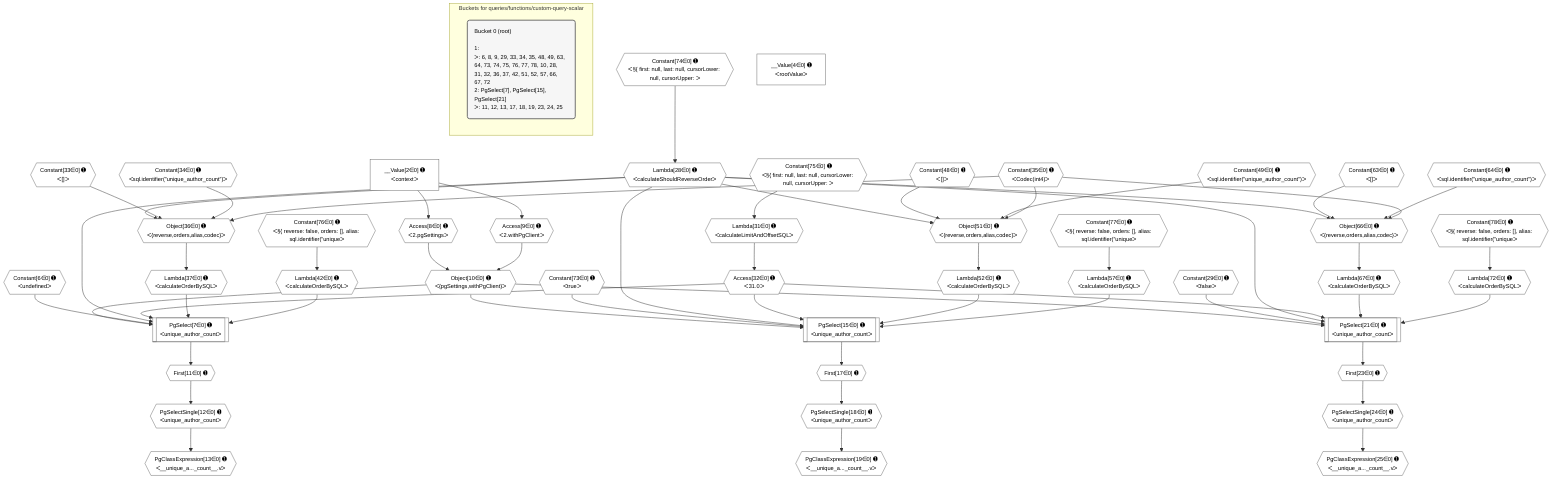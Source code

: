 %%{init: {'themeVariables': { 'fontSize': '12px'}}}%%
graph TD
    classDef path fill:#eee,stroke:#000,color:#000
    classDef plan fill:#fff,stroke-width:1px,color:#000
    classDef itemplan fill:#fff,stroke-width:2px,color:#000
    classDef unbatchedplan fill:#dff,stroke-width:1px,color:#000
    classDef sideeffectplan fill:#fcc,stroke-width:2px,color:#000
    classDef bucket fill:#f6f6f6,color:#000,stroke-width:2px,text-align:left


    %% plan dependencies
    PgSelect7[["PgSelect[7∈0] ➊<br />ᐸunique_author_countᐳ"]]:::plan
    Object10{{"Object[10∈0] ➊<br />ᐸ{pgSettings,withPgClient}ᐳ"}}:::plan
    Constant6{{"Constant[6∈0] ➊<br />ᐸundefinedᐳ"}}:::plan
    Lambda28{{"Lambda[28∈0] ➊<br />ᐸcalculateShouldReverseOrderᐳ"}}:::plan
    Access32{{"Access[32∈0] ➊<br />ᐸ31.0ᐳ"}}:::plan
    Lambda37{{"Lambda[37∈0] ➊<br />ᐸcalculateOrderBySQLᐳ"}}:::plan
    Lambda42{{"Lambda[42∈0] ➊<br />ᐸcalculateOrderBySQLᐳ"}}:::plan
    Object10 & Constant6 & Lambda28 & Access32 & Lambda37 & Lambda42 --> PgSelect7
    PgSelect15[["PgSelect[15∈0] ➊<br />ᐸunique_author_countᐳ"]]:::plan
    Constant73{{"Constant[73∈0] ➊<br />ᐸtrueᐳ"}}:::plan
    Lambda52{{"Lambda[52∈0] ➊<br />ᐸcalculateOrderBySQLᐳ"}}:::plan
    Lambda57{{"Lambda[57∈0] ➊<br />ᐸcalculateOrderBySQLᐳ"}}:::plan
    Object10 & Constant73 & Lambda28 & Access32 & Lambda52 & Lambda57 --> PgSelect15
    PgSelect21[["PgSelect[21∈0] ➊<br />ᐸunique_author_countᐳ"]]:::plan
    Constant29{{"Constant[29∈0] ➊<br />ᐸfalseᐳ"}}:::plan
    Lambda67{{"Lambda[67∈0] ➊<br />ᐸcalculateOrderBySQLᐳ"}}:::plan
    Lambda72{{"Lambda[72∈0] ➊<br />ᐸcalculateOrderBySQLᐳ"}}:::plan
    Object10 & Constant29 & Lambda28 & Access32 & Lambda67 & Lambda72 --> PgSelect21
    Object36{{"Object[36∈0] ➊<br />ᐸ{reverse,orders,alias,codec}ᐳ"}}:::plan
    Constant33{{"Constant[33∈0] ➊<br />ᐸ[]ᐳ"}}:::plan
    Constant34{{"Constant[34∈0] ➊<br />ᐸsql.identifier(”unique_author_count”)ᐳ"}}:::plan
    Constant35{{"Constant[35∈0] ➊<br />ᐸCodec(int4)ᐳ"}}:::plan
    Lambda28 & Constant33 & Constant34 & Constant35 --> Object36
    Object51{{"Object[51∈0] ➊<br />ᐸ{reverse,orders,alias,codec}ᐳ"}}:::plan
    Constant48{{"Constant[48∈0] ➊<br />ᐸ[]ᐳ"}}:::plan
    Constant49{{"Constant[49∈0] ➊<br />ᐸsql.identifier(”unique_author_count”)ᐳ"}}:::plan
    Lambda28 & Constant48 & Constant49 & Constant35 --> Object51
    Object66{{"Object[66∈0] ➊<br />ᐸ{reverse,orders,alias,codec}ᐳ"}}:::plan
    Constant63{{"Constant[63∈0] ➊<br />ᐸ[]ᐳ"}}:::plan
    Constant64{{"Constant[64∈0] ➊<br />ᐸsql.identifier(”unique_author_count”)ᐳ"}}:::plan
    Lambda28 & Constant63 & Constant64 & Constant35 --> Object66
    Access8{{"Access[8∈0] ➊<br />ᐸ2.pgSettingsᐳ"}}:::plan
    Access9{{"Access[9∈0] ➊<br />ᐸ2.withPgClientᐳ"}}:::plan
    Access8 & Access9 --> Object10
    __Value2["__Value[2∈0] ➊<br />ᐸcontextᐳ"]:::plan
    __Value2 --> Access8
    __Value2 --> Access9
    First11{{"First[11∈0] ➊"}}:::plan
    PgSelect7 --> First11
    PgSelectSingle12{{"PgSelectSingle[12∈0] ➊<br />ᐸunique_author_countᐳ"}}:::plan
    First11 --> PgSelectSingle12
    PgClassExpression13{{"PgClassExpression[13∈0] ➊<br />ᐸ__unique_a..._count__.vᐳ"}}:::plan
    PgSelectSingle12 --> PgClassExpression13
    First17{{"First[17∈0] ➊"}}:::plan
    PgSelect15 --> First17
    PgSelectSingle18{{"PgSelectSingle[18∈0] ➊<br />ᐸunique_author_countᐳ"}}:::plan
    First17 --> PgSelectSingle18
    PgClassExpression19{{"PgClassExpression[19∈0] ➊<br />ᐸ__unique_a..._count__.vᐳ"}}:::plan
    PgSelectSingle18 --> PgClassExpression19
    First23{{"First[23∈0] ➊"}}:::plan
    PgSelect21 --> First23
    PgSelectSingle24{{"PgSelectSingle[24∈0] ➊<br />ᐸunique_author_countᐳ"}}:::plan
    First23 --> PgSelectSingle24
    PgClassExpression25{{"PgClassExpression[25∈0] ➊<br />ᐸ__unique_a..._count__.vᐳ"}}:::plan
    PgSelectSingle24 --> PgClassExpression25
    Constant74{{"Constant[74∈0] ➊<br />ᐸ§{ first: null, last: null, cursorLower: null, cursorUpper: ᐳ"}}:::plan
    Constant74 --> Lambda28
    Lambda31{{"Lambda[31∈0] ➊<br />ᐸcalculateLimitAndOffsetSQLᐳ"}}:::plan
    Constant75{{"Constant[75∈0] ➊<br />ᐸ§{ first: null, last: null, cursorLower: null, cursorUpper: ᐳ"}}:::plan
    Constant75 --> Lambda31
    Lambda31 --> Access32
    Object36 --> Lambda37
    Constant76{{"Constant[76∈0] ➊<br />ᐸ§{ reverse: false, orders: [], alias: sql.identifier(”uniqueᐳ"}}:::plan
    Constant76 --> Lambda42
    Object51 --> Lambda52
    Constant77{{"Constant[77∈0] ➊<br />ᐸ§{ reverse: false, orders: [], alias: sql.identifier(”uniqueᐳ"}}:::plan
    Constant77 --> Lambda57
    Object66 --> Lambda67
    Constant78{{"Constant[78∈0] ➊<br />ᐸ§{ reverse: false, orders: [], alias: sql.identifier(”uniqueᐳ"}}:::plan
    Constant78 --> Lambda72
    __Value4["__Value[4∈0] ➊<br />ᐸrootValueᐳ"]:::plan

    %% define steps

    subgraph "Buckets for queries/functions/custom-query-scalar"
    Bucket0("Bucket 0 (root)<br /><br />1: <br />ᐳ: 6, 8, 9, 29, 33, 34, 35, 48, 49, 63, 64, 73, 74, 75, 76, 77, 78, 10, 28, 31, 32, 36, 37, 42, 51, 52, 57, 66, 67, 72<br />2: PgSelect[7], PgSelect[15], PgSelect[21]<br />ᐳ: 11, 12, 13, 17, 18, 19, 23, 24, 25"):::bucket
    classDef bucket0 stroke:#696969
    class Bucket0,__Value2,__Value4,Constant6,PgSelect7,Access8,Access9,Object10,First11,PgSelectSingle12,PgClassExpression13,PgSelect15,First17,PgSelectSingle18,PgClassExpression19,PgSelect21,First23,PgSelectSingle24,PgClassExpression25,Lambda28,Constant29,Lambda31,Access32,Constant33,Constant34,Constant35,Object36,Lambda37,Lambda42,Constant48,Constant49,Object51,Lambda52,Lambda57,Constant63,Constant64,Object66,Lambda67,Lambda72,Constant73,Constant74,Constant75,Constant76,Constant77,Constant78 bucket0
    end